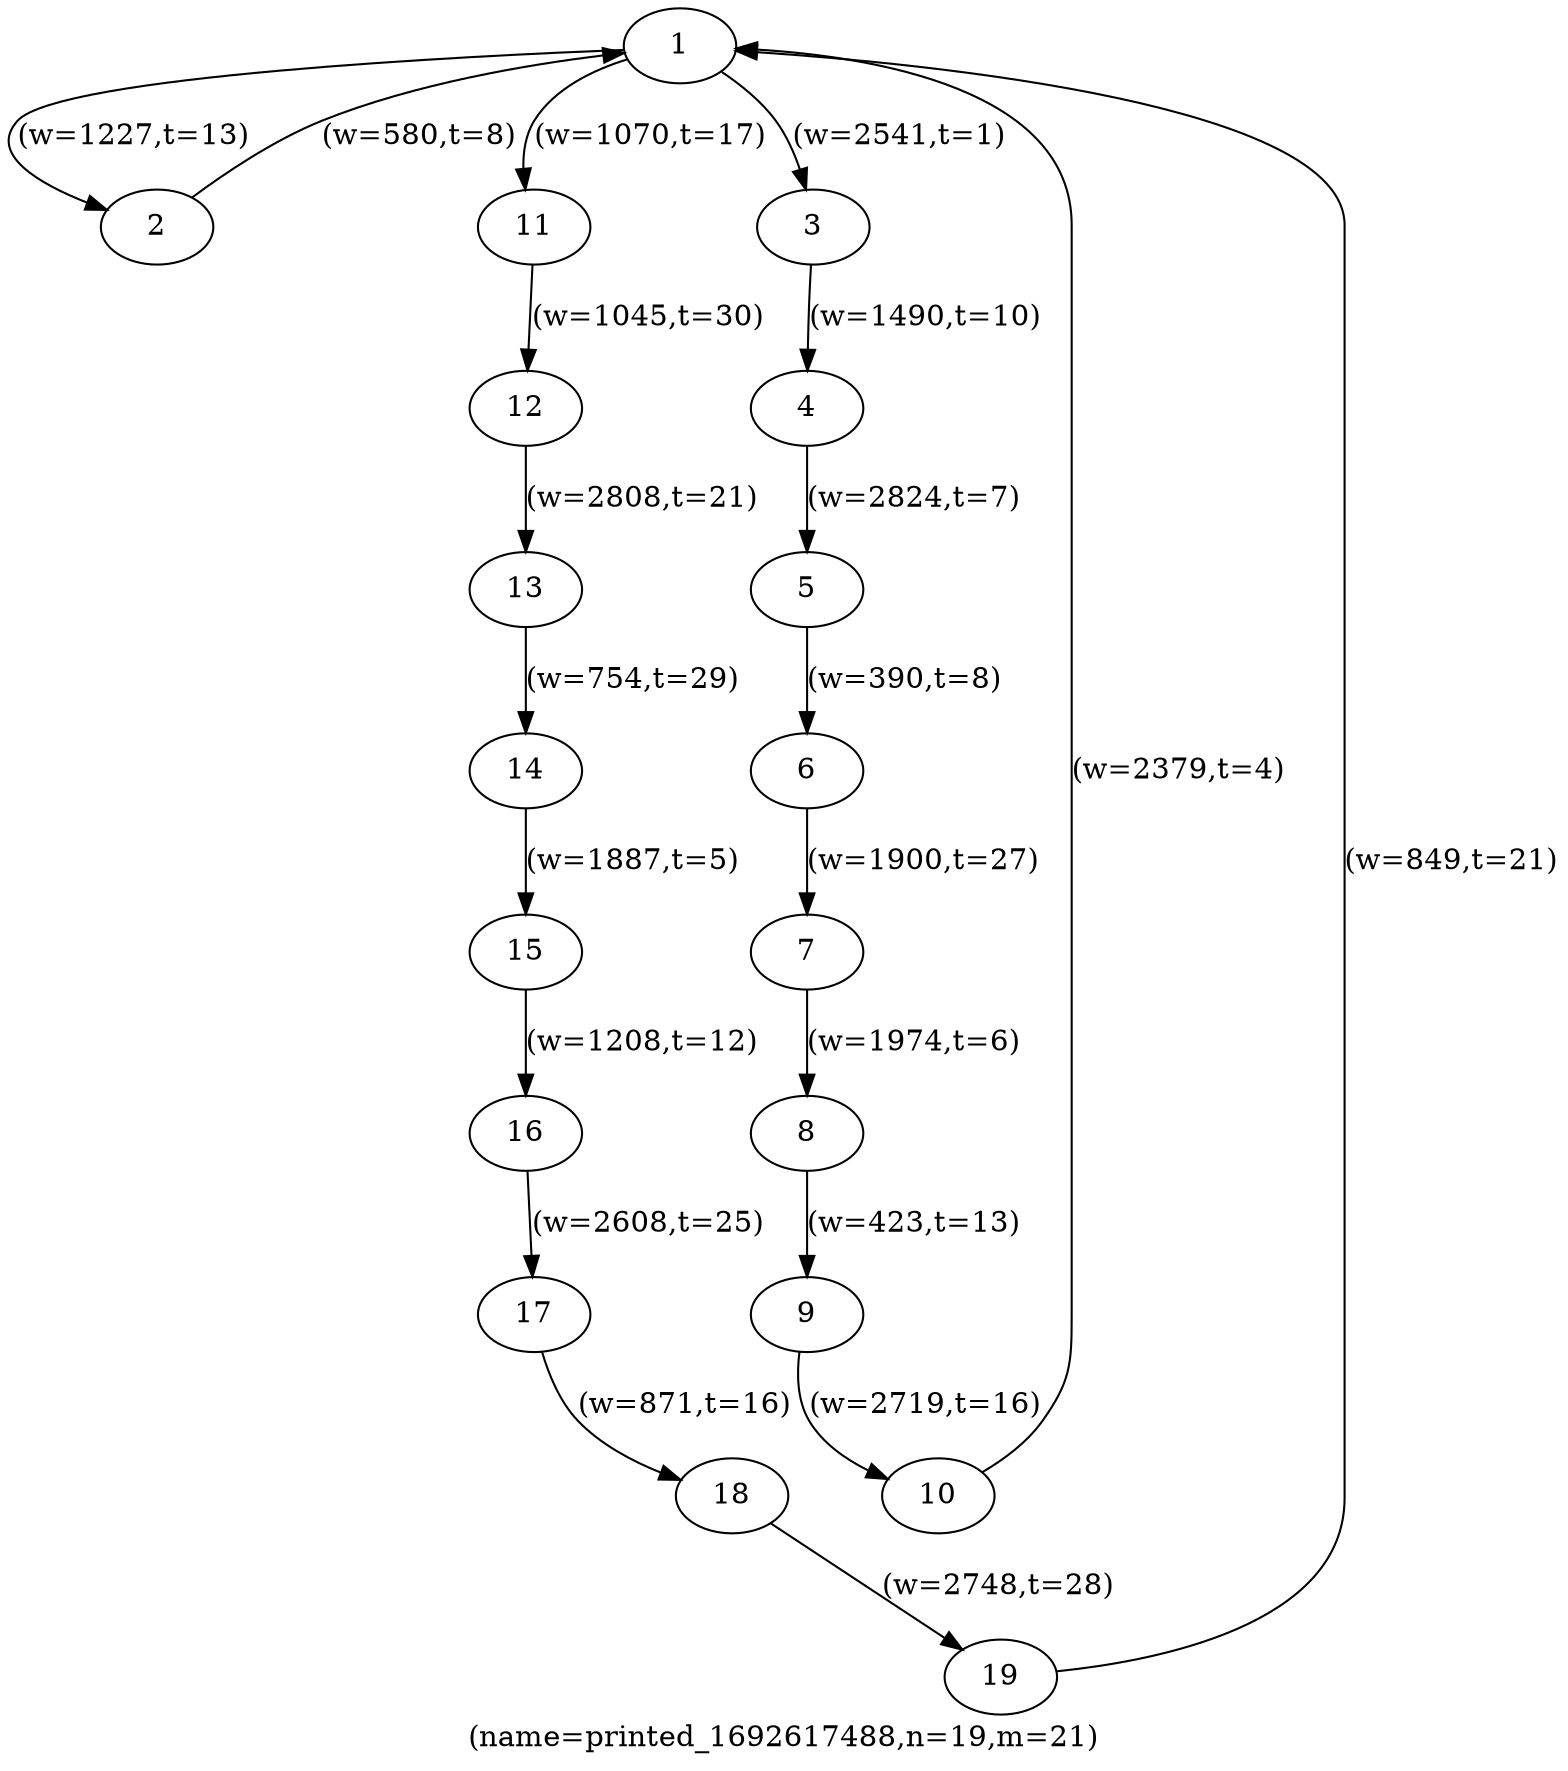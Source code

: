 digraph printed_1692617488 {
label="(name=printed_1692617488,n=19,m=21)";
	1 -> 2 [label="(w=1227,t=13)"];
	2 -> 1 [label="(w=580,t=8)"];
	1 -> 3 [label="(w=2541,t=1)"];
	3 -> 4 [label="(w=1490,t=10)"];
	4 -> 5 [label="(w=2824,t=7)"];
	5 -> 6 [label="(w=390,t=8)"];
	6 -> 7 [label="(w=1900,t=27)"];
	7 -> 8 [label="(w=1974,t=6)"];
	8 -> 9 [label="(w=423,t=13)"];
	9 -> 10 [label="(w=2719,t=16)"];
	10 -> 1 [label="(w=2379,t=4)"];
	1 -> 11 [label="(w=1070,t=17)"];
	11 -> 12 [label="(w=1045,t=30)"];
	12 -> 13 [label="(w=2808,t=21)"];
	13 -> 14 [label="(w=754,t=29)"];
	14 -> 15 [label="(w=1887,t=5)"];
	15 -> 16 [label="(w=1208,t=12)"];
	16 -> 17 [label="(w=2608,t=25)"];
	17 -> 18 [label="(w=871,t=16)"];
	18 -> 19 [label="(w=2748,t=28)"];
	19 -> 1 [label="(w=849,t=21)"];
	1 [label="1"];
	2 [label="2"];
	3 [label="3"];
	4 [label="4"];
	5 [label="5"];
	6 [label="6"];
	7 [label="7"];
	8 [label="8"];
	9 [label="9"];
	10 [label="10"];
	11 [label="11"];
	12 [label="12"];
	13 [label="13"];
	14 [label="14"];
	15 [label="15"];
	16 [label="16"];
	17 [label="17"];
	18 [label="18"];
	19 [label="19"];
}
